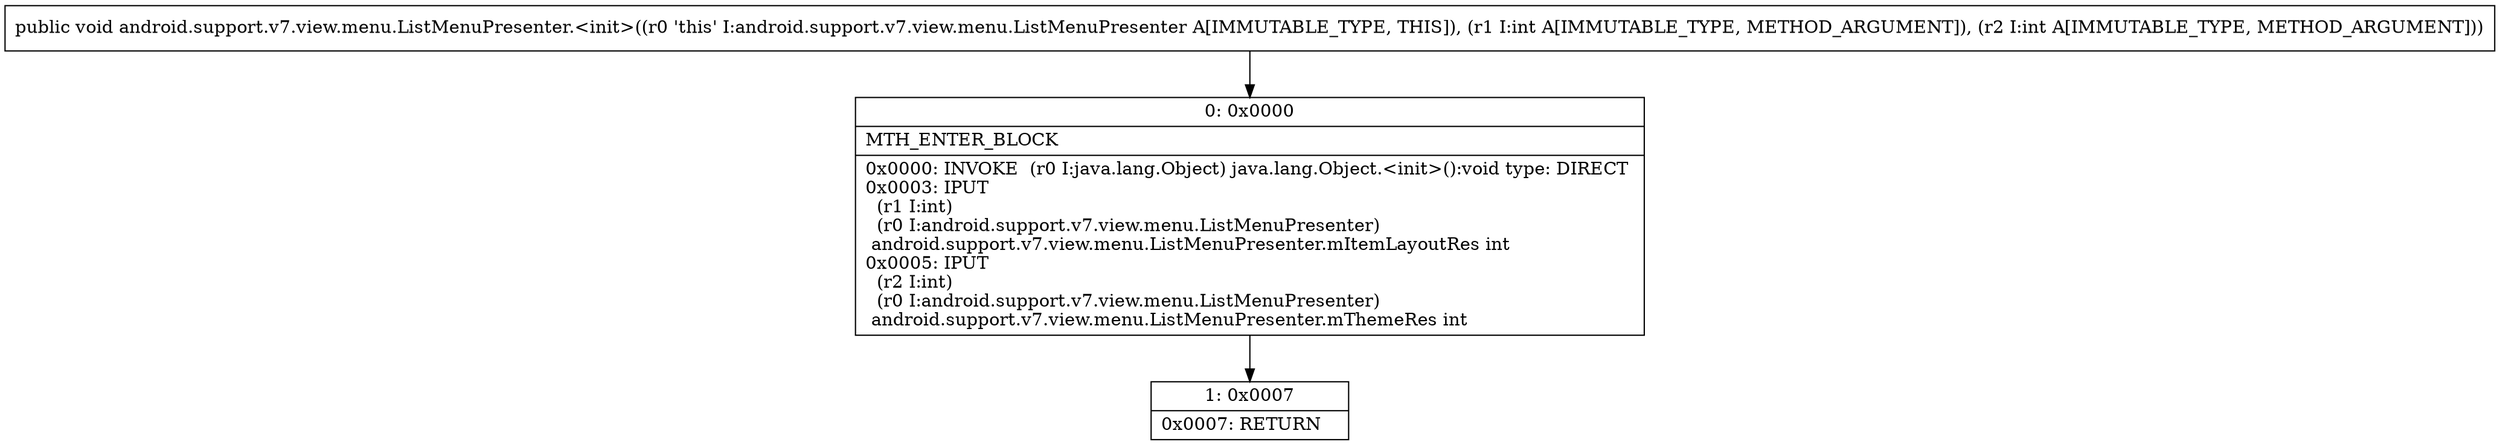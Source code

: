 digraph "CFG forandroid.support.v7.view.menu.ListMenuPresenter.\<init\>(II)V" {
Node_0 [shape=record,label="{0\:\ 0x0000|MTH_ENTER_BLOCK\l|0x0000: INVOKE  (r0 I:java.lang.Object) java.lang.Object.\<init\>():void type: DIRECT \l0x0003: IPUT  \l  (r1 I:int)\l  (r0 I:android.support.v7.view.menu.ListMenuPresenter)\l android.support.v7.view.menu.ListMenuPresenter.mItemLayoutRes int \l0x0005: IPUT  \l  (r2 I:int)\l  (r0 I:android.support.v7.view.menu.ListMenuPresenter)\l android.support.v7.view.menu.ListMenuPresenter.mThemeRes int \l}"];
Node_1 [shape=record,label="{1\:\ 0x0007|0x0007: RETURN   \l}"];
MethodNode[shape=record,label="{public void android.support.v7.view.menu.ListMenuPresenter.\<init\>((r0 'this' I:android.support.v7.view.menu.ListMenuPresenter A[IMMUTABLE_TYPE, THIS]), (r1 I:int A[IMMUTABLE_TYPE, METHOD_ARGUMENT]), (r2 I:int A[IMMUTABLE_TYPE, METHOD_ARGUMENT])) }"];
MethodNode -> Node_0;
Node_0 -> Node_1;
}

